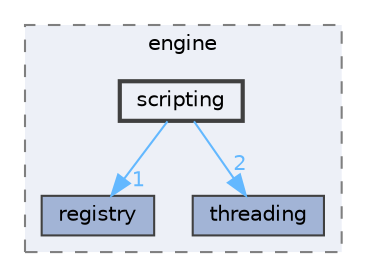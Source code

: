 digraph "techstorm/engine/scripting"
{
 // LATEX_PDF_SIZE
  bgcolor="transparent";
  edge [fontname=Helvetica,fontsize=10,labelfontname=Helvetica,labelfontsize=10];
  node [fontname=Helvetica,fontsize=10,shape=box,height=0.2,width=0.4];
  compound=true
  subgraph clusterdir_f0215e67d3150ee964ca241625d804af {
    graph [ bgcolor="#edf0f7", pencolor="grey50", label="engine", fontname=Helvetica,fontsize=10 style="filled,dashed", URL="dir_f0215e67d3150ee964ca241625d804af.html",tooltip=""]
  dir_1e4491d15b0e54037372023090152305 [label="registry", fillcolor="#a2b4d6", color="grey25", style="filled", URL="dir_1e4491d15b0e54037372023090152305.html",tooltip=""];
  dir_590f4ca27553aaa3b4f8894e08254bf4 [label="threading", fillcolor="#a2b4d6", color="grey25", style="filled", URL="dir_590f4ca27553aaa3b4f8894e08254bf4.html",tooltip=""];
  dir_47b4cf51432fc7205f39cdfbcfc95044 [label="scripting", fillcolor="#edf0f7", color="grey25", style="filled,bold", URL="dir_47b4cf51432fc7205f39cdfbcfc95044.html",tooltip=""];
  }
  dir_47b4cf51432fc7205f39cdfbcfc95044->dir_1e4491d15b0e54037372023090152305 [headlabel="1", labeldistance=1.5 headhref="dir_000108_000098.html" href="dir_000108_000098.html" color="steelblue1" fontcolor="steelblue1"];
  dir_47b4cf51432fc7205f39cdfbcfc95044->dir_590f4ca27553aaa3b4f8894e08254bf4 [headlabel="2", labeldistance=1.5 headhref="dir_000108_000132.html" href="dir_000108_000132.html" color="steelblue1" fontcolor="steelblue1"];
}
